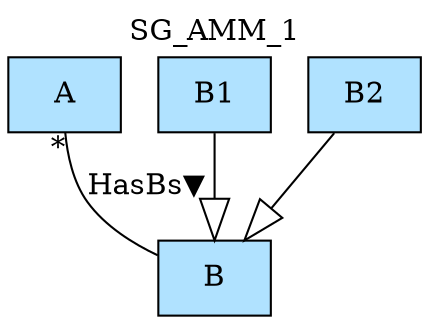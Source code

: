 digraph {graph[label=SG_AMM_1,labelloc=tl,labelfontsize=12];
"A"[shape=record,fillcolor=lightskyblue1,style = filled,label="A"];
"B"[shape=record,fillcolor=lightskyblue1,style = filled,label="B"];
"B1"[shape=record,fillcolor=lightskyblue1,style = filled,label="B1"];
"B2"[shape=record,fillcolor=lightskyblue1,style = filled,label="B2"];

"B1"->"B"[arrowhead=onormal,arrowsize=2.0];
"B2"->"B"[arrowhead=onormal,arrowsize=2.0];
"A"->"B"[label="HasBs▼",dir=none,taillabel="*",headlabel=""];
}
